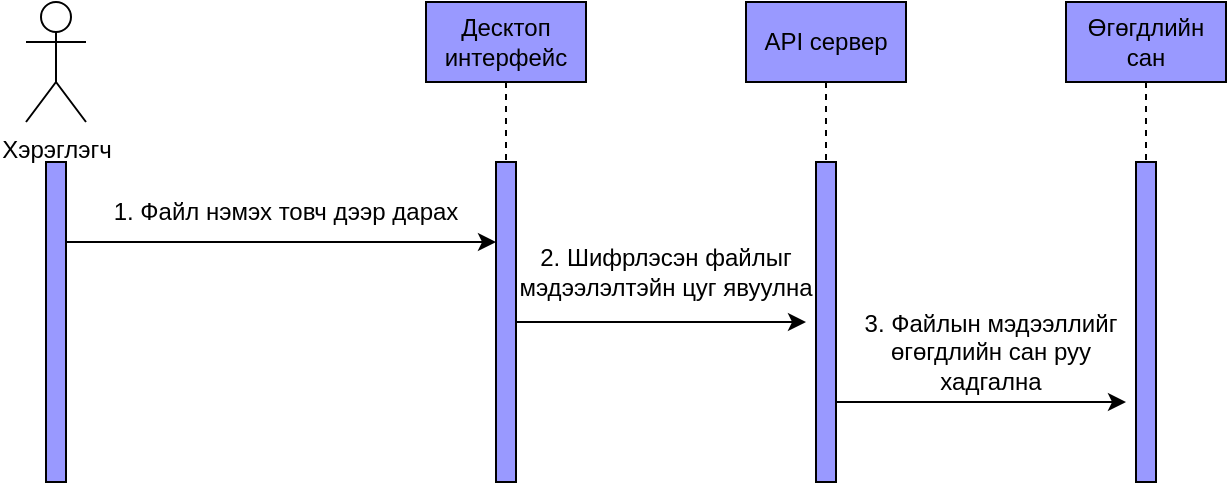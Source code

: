 <mxfile version="21.3.5" type="github">
  <diagram name="Page-1" id="Y5Jbh_TfWzf0LjOodfeo">
    <mxGraphModel dx="1434" dy="714" grid="1" gridSize="10" guides="1" tooltips="1" connect="1" arrows="1" fold="1" page="1" pageScale="1" pageWidth="850" pageHeight="1100" math="0" shadow="0">
      <root>
        <mxCell id="0" />
        <mxCell id="1" parent="0" />
        <mxCell id="c6z2gEo7IU8s0TH7YThm-1" value="Хэрэглэгч" style="shape=umlActor;verticalLabelPosition=bottom;verticalAlign=top;html=1;outlineConnect=0;" vertex="1" parent="1">
          <mxGeometry x="40" y="160" width="30" height="60" as="geometry" />
        </mxCell>
        <mxCell id="c6z2gEo7IU8s0TH7YThm-15" style="edgeStyle=orthogonalEdgeStyle;rounded=0;orthogonalLoop=1;jettySize=auto;html=1;exitX=1;exitY=0.25;exitDx=0;exitDy=0;entryX=0;entryY=0.25;entryDx=0;entryDy=0;" edge="1" parent="1" source="c6z2gEo7IU8s0TH7YThm-4" target="c6z2gEo7IU8s0TH7YThm-9">
          <mxGeometry relative="1" as="geometry" />
        </mxCell>
        <mxCell id="c6z2gEo7IU8s0TH7YThm-4" value="" style="rounded=0;whiteSpace=wrap;html=1;fillColor=#9999FF;" vertex="1" parent="1">
          <mxGeometry x="50" y="240" width="10" height="160" as="geometry" />
        </mxCell>
        <mxCell id="c6z2gEo7IU8s0TH7YThm-10" style="edgeStyle=orthogonalEdgeStyle;rounded=0;orthogonalLoop=1;jettySize=auto;html=1;exitX=0.5;exitY=1;exitDx=0;exitDy=0;entryX=0.5;entryY=0;entryDx=0;entryDy=0;dashed=1;endArrow=none;endFill=0;" edge="1" parent="1" source="c6z2gEo7IU8s0TH7YThm-6" target="c6z2gEo7IU8s0TH7YThm-9">
          <mxGeometry relative="1" as="geometry" />
        </mxCell>
        <mxCell id="c6z2gEo7IU8s0TH7YThm-6" value="Десктоп&lt;br&gt;интерфейс" style="rounded=0;whiteSpace=wrap;html=1;fillColor=#9999FF;" vertex="1" parent="1">
          <mxGeometry x="240" y="160" width="80" height="40" as="geometry" />
        </mxCell>
        <mxCell id="c6z2gEo7IU8s0TH7YThm-24" style="edgeStyle=orthogonalEdgeStyle;rounded=0;orthogonalLoop=1;jettySize=auto;html=1;exitX=0.5;exitY=1;exitDx=0;exitDy=0;entryX=0.5;entryY=0;entryDx=0;entryDy=0;dashed=1;endArrow=none;endFill=0;" edge="1" parent="1" source="c6z2gEo7IU8s0TH7YThm-7" target="c6z2gEo7IU8s0TH7YThm-16">
          <mxGeometry relative="1" as="geometry" />
        </mxCell>
        <mxCell id="c6z2gEo7IU8s0TH7YThm-7" value="API сервер" style="rounded=0;whiteSpace=wrap;html=1;fillColor=#9999FF;" vertex="1" parent="1">
          <mxGeometry x="400" y="160" width="80" height="40" as="geometry" />
        </mxCell>
        <mxCell id="c6z2gEo7IU8s0TH7YThm-18" style="edgeStyle=orthogonalEdgeStyle;rounded=0;orthogonalLoop=1;jettySize=auto;html=1;exitX=1;exitY=0.5;exitDx=0;exitDy=0;" edge="1" parent="1" source="c6z2gEo7IU8s0TH7YThm-9">
          <mxGeometry relative="1" as="geometry">
            <mxPoint x="430" y="320" as="targetPoint" />
          </mxGeometry>
        </mxCell>
        <mxCell id="c6z2gEo7IU8s0TH7YThm-9" value="" style="rounded=0;whiteSpace=wrap;html=1;fillColor=#9999FF;" vertex="1" parent="1">
          <mxGeometry x="275" y="240" width="10" height="160" as="geometry" />
        </mxCell>
        <mxCell id="c6z2gEo7IU8s0TH7YThm-25" style="edgeStyle=orthogonalEdgeStyle;rounded=0;orthogonalLoop=1;jettySize=auto;html=1;exitX=0.5;exitY=1;exitDx=0;exitDy=0;entryX=0.5;entryY=0;entryDx=0;entryDy=0;dashed=1;endArrow=none;endFill=0;" edge="1" parent="1" source="c6z2gEo7IU8s0TH7YThm-11" target="c6z2gEo7IU8s0TH7YThm-21">
          <mxGeometry relative="1" as="geometry" />
        </mxCell>
        <mxCell id="c6z2gEo7IU8s0TH7YThm-11" value="Өгөгдлийн сан" style="rounded=0;whiteSpace=wrap;html=1;fillColor=#9999FF;" vertex="1" parent="1">
          <mxGeometry x="560" y="160" width="80" height="40" as="geometry" />
        </mxCell>
        <mxCell id="c6z2gEo7IU8s0TH7YThm-14" value="1. Файл нэмэх товч дээр дарах" style="text;strokeColor=none;align=center;fillColor=none;html=1;verticalAlign=middle;whiteSpace=wrap;rounded=0;" vertex="1" parent="1">
          <mxGeometry x="50" y="250" width="240" height="30" as="geometry" />
        </mxCell>
        <mxCell id="c6z2gEo7IU8s0TH7YThm-22" style="edgeStyle=orthogonalEdgeStyle;rounded=0;orthogonalLoop=1;jettySize=auto;html=1;exitX=1;exitY=0.75;exitDx=0;exitDy=0;" edge="1" parent="1" source="c6z2gEo7IU8s0TH7YThm-16">
          <mxGeometry relative="1" as="geometry">
            <mxPoint x="590" y="360" as="targetPoint" />
          </mxGeometry>
        </mxCell>
        <mxCell id="c6z2gEo7IU8s0TH7YThm-16" value="" style="rounded=0;whiteSpace=wrap;html=1;fillColor=#9999FF;" vertex="1" parent="1">
          <mxGeometry x="435" y="240" width="10" height="160" as="geometry" />
        </mxCell>
        <mxCell id="c6z2gEo7IU8s0TH7YThm-19" value="2. Шифрлэсэн файлыг мэдээлэлтэйн цуг явуулна" style="text;strokeColor=none;align=center;fillColor=none;html=1;verticalAlign=middle;whiteSpace=wrap;rounded=0;" vertex="1" parent="1">
          <mxGeometry x="275" y="280" width="170" height="30" as="geometry" />
        </mxCell>
        <mxCell id="c6z2gEo7IU8s0TH7YThm-21" value="" style="rounded=0;whiteSpace=wrap;html=1;fillColor=#9999FF;" vertex="1" parent="1">
          <mxGeometry x="595" y="240" width="10" height="160" as="geometry" />
        </mxCell>
        <mxCell id="c6z2gEo7IU8s0TH7YThm-23" value="3. Файлын мэдээллийг өгөгдлийн сан руу хадгална" style="text;strokeColor=none;align=center;fillColor=none;html=1;verticalAlign=middle;whiteSpace=wrap;rounded=0;" vertex="1" parent="1">
          <mxGeometry x="445" y="320" width="155" height="30" as="geometry" />
        </mxCell>
      </root>
    </mxGraphModel>
  </diagram>
</mxfile>
